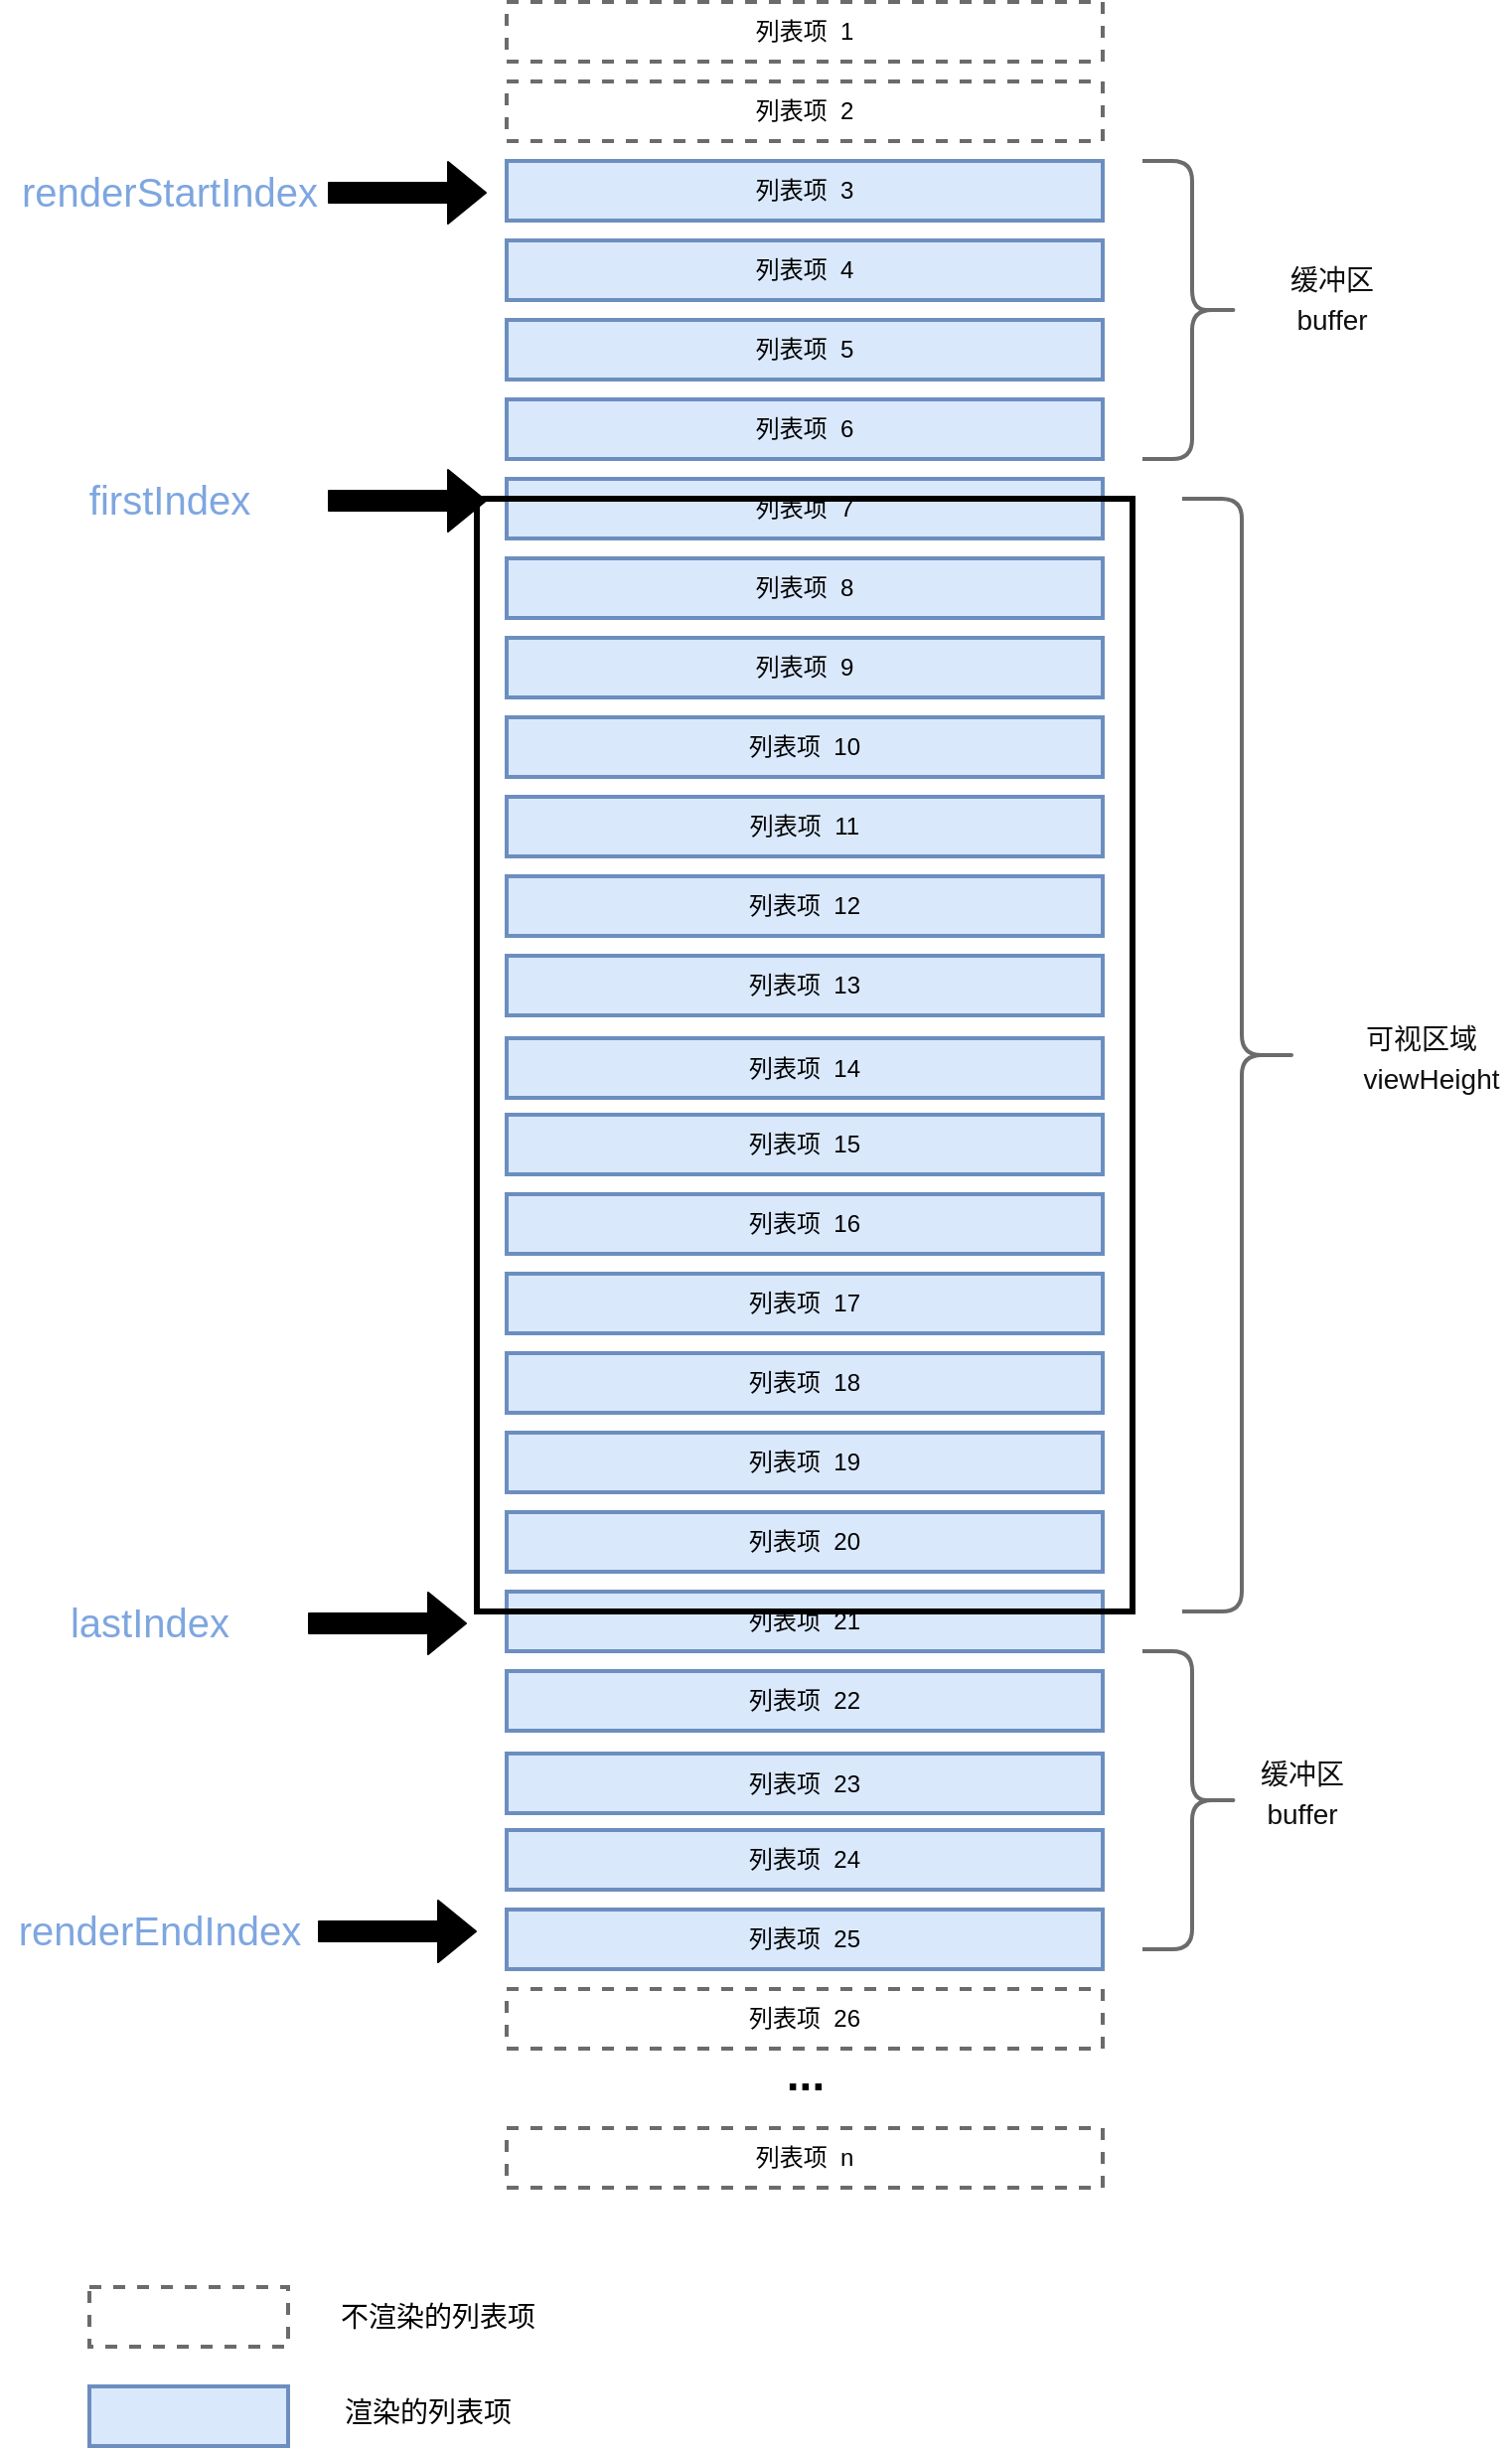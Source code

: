 <mxfile version="13.7.5" type="github">
  <diagram id="oOUND9pGjrlU18bBXw5d" name="Page-1">
    <mxGraphModel dx="1298" dy="687" grid="1" gridSize="10" guides="1" tooltips="1" connect="1" arrows="1" fold="1" page="1" pageScale="1" pageWidth="827" pageHeight="1500" math="0" shadow="0">
      <root>
        <mxCell id="0" />
        <mxCell id="1" parent="0" />
        <mxCell id="e9wrsvjZN6LrBHvfq03S-2" value="列表项&amp;nbsp; 1" style="rounded=0;whiteSpace=wrap;html=1;dashed=1;fillColor=none;strokeWidth=2;strokeColor=#6B6B6B;" vertex="1" parent="1">
          <mxGeometry x="260" y="60" width="300" height="30" as="geometry" />
        </mxCell>
        <mxCell id="e9wrsvjZN6LrBHvfq03S-3" value="列表项&amp;nbsp; 2" style="rounded=0;whiteSpace=wrap;html=1;fillColor=none;strokeWidth=2;strokeColor=#6B6B6B;dashed=1;" vertex="1" parent="1">
          <mxGeometry x="260" y="100" width="300" height="30" as="geometry" />
        </mxCell>
        <mxCell id="e9wrsvjZN6LrBHvfq03S-6" value="列表项&amp;nbsp; 3" style="rounded=0;whiteSpace=wrap;html=1;fillColor=#dae8fc;strokeWidth=2;strokeColor=#6c8ebf;" vertex="1" parent="1">
          <mxGeometry x="260" y="140" width="300" height="30" as="geometry" />
        </mxCell>
        <mxCell id="e9wrsvjZN6LrBHvfq03S-7" value="列表项&amp;nbsp; 4" style="rounded=0;whiteSpace=wrap;html=1;fillColor=#dae8fc;strokeWidth=2;strokeColor=#6c8ebf;" vertex="1" parent="1">
          <mxGeometry x="260" y="180" width="300" height="30" as="geometry" />
        </mxCell>
        <mxCell id="e9wrsvjZN6LrBHvfq03S-8" value="列表项&amp;nbsp; 5" style="rounded=0;whiteSpace=wrap;html=1;fillColor=#dae8fc;strokeWidth=2;strokeColor=#6c8ebf;" vertex="1" parent="1">
          <mxGeometry x="260" y="220" width="300" height="30" as="geometry" />
        </mxCell>
        <mxCell id="e9wrsvjZN6LrBHvfq03S-9" value="列表项&amp;nbsp; 6" style="rounded=0;whiteSpace=wrap;html=1;fillColor=#dae8fc;strokeWidth=2;strokeColor=#6c8ebf;" vertex="1" parent="1">
          <mxGeometry x="260" y="260" width="300" height="30" as="geometry" />
        </mxCell>
        <mxCell id="e9wrsvjZN6LrBHvfq03S-10" value="列表项&amp;nbsp; 7" style="rounded=0;whiteSpace=wrap;html=1;fillColor=#dae8fc;strokeWidth=2;strokeColor=#6c8ebf;" vertex="1" parent="1">
          <mxGeometry x="260" y="300" width="300" height="30" as="geometry" />
        </mxCell>
        <mxCell id="e9wrsvjZN6LrBHvfq03S-11" value="列表项&amp;nbsp; 8" style="rounded=0;whiteSpace=wrap;html=1;fillColor=#dae8fc;strokeWidth=2;strokeColor=#6c8ebf;" vertex="1" parent="1">
          <mxGeometry x="260" y="340" width="300" height="30" as="geometry" />
        </mxCell>
        <mxCell id="e9wrsvjZN6LrBHvfq03S-12" value="列表项&amp;nbsp; 9" style="rounded=0;whiteSpace=wrap;html=1;fillColor=#dae8fc;strokeWidth=2;strokeColor=#6c8ebf;" vertex="1" parent="1">
          <mxGeometry x="260" y="380" width="300" height="30" as="geometry" />
        </mxCell>
        <mxCell id="e9wrsvjZN6LrBHvfq03S-13" value="列表项&amp;nbsp; 10" style="rounded=0;whiteSpace=wrap;html=1;fillColor=#dae8fc;strokeWidth=2;strokeColor=#6c8ebf;" vertex="1" parent="1">
          <mxGeometry x="260" y="420" width="300" height="30" as="geometry" />
        </mxCell>
        <mxCell id="e9wrsvjZN6LrBHvfq03S-14" value="列表项&amp;nbsp; 11" style="rounded=0;whiteSpace=wrap;html=1;fillColor=#dae8fc;strokeWidth=2;strokeColor=#6c8ebf;" vertex="1" parent="1">
          <mxGeometry x="260" y="460" width="300" height="30" as="geometry" />
        </mxCell>
        <mxCell id="e9wrsvjZN6LrBHvfq03S-15" value="列表项&amp;nbsp; 12" style="rounded=0;whiteSpace=wrap;html=1;fillColor=#dae8fc;strokeWidth=2;strokeColor=#6c8ebf;" vertex="1" parent="1">
          <mxGeometry x="260" y="500" width="300" height="30" as="geometry" />
        </mxCell>
        <mxCell id="e9wrsvjZN6LrBHvfq03S-16" value="列表项&amp;nbsp; 13" style="rounded=0;whiteSpace=wrap;html=1;fillColor=#dae8fc;strokeWidth=2;strokeColor=#6c8ebf;" vertex="1" parent="1">
          <mxGeometry x="260" y="540" width="300" height="30" as="geometry" />
        </mxCell>
        <mxCell id="e9wrsvjZN6LrBHvfq03S-17" value="列表项&amp;nbsp; 14" style="rounded=0;whiteSpace=wrap;html=1;fillColor=#dae8fc;strokeWidth=2;strokeColor=#6c8ebf;" vertex="1" parent="1">
          <mxGeometry x="260" y="581.5" width="300" height="30" as="geometry" />
        </mxCell>
        <mxCell id="e9wrsvjZN6LrBHvfq03S-18" value="列表项&amp;nbsp; 15" style="rounded=0;whiteSpace=wrap;html=1;fillColor=#dae8fc;strokeWidth=2;strokeColor=#6c8ebf;" vertex="1" parent="1">
          <mxGeometry x="260" y="620" width="300" height="30" as="geometry" />
        </mxCell>
        <mxCell id="e9wrsvjZN6LrBHvfq03S-19" value="列表项&amp;nbsp; 16" style="rounded=0;whiteSpace=wrap;html=1;fillColor=#dae8fc;strokeWidth=2;strokeColor=#6c8ebf;" vertex="1" parent="1">
          <mxGeometry x="260" y="660" width="300" height="30" as="geometry" />
        </mxCell>
        <mxCell id="e9wrsvjZN6LrBHvfq03S-20" value="列表项&amp;nbsp; 17" style="rounded=0;whiteSpace=wrap;html=1;fillColor=#dae8fc;strokeWidth=2;strokeColor=#6c8ebf;" vertex="1" parent="1">
          <mxGeometry x="260" y="700" width="300" height="30" as="geometry" />
        </mxCell>
        <mxCell id="e9wrsvjZN6LrBHvfq03S-21" value="列表项&amp;nbsp; 18" style="rounded=0;whiteSpace=wrap;html=1;fillColor=#dae8fc;strokeWidth=2;strokeColor=#6c8ebf;" vertex="1" parent="1">
          <mxGeometry x="260" y="740" width="300" height="30" as="geometry" />
        </mxCell>
        <mxCell id="e9wrsvjZN6LrBHvfq03S-22" value="列表项&amp;nbsp; 19" style="rounded=0;whiteSpace=wrap;html=1;fillColor=#dae8fc;strokeWidth=2;strokeColor=#6c8ebf;" vertex="1" parent="1">
          <mxGeometry x="260" y="780" width="300" height="30" as="geometry" />
        </mxCell>
        <mxCell id="e9wrsvjZN6LrBHvfq03S-23" value="列表项&amp;nbsp; 20" style="rounded=0;whiteSpace=wrap;html=1;fillColor=#dae8fc;strokeWidth=2;strokeColor=#6c8ebf;" vertex="1" parent="1">
          <mxGeometry x="260" y="820" width="300" height="30" as="geometry" />
        </mxCell>
        <mxCell id="e9wrsvjZN6LrBHvfq03S-24" value="列表项&amp;nbsp; 21" style="rounded=0;whiteSpace=wrap;html=1;fillColor=#dae8fc;strokeWidth=2;strokeColor=#6c8ebf;" vertex="1" parent="1">
          <mxGeometry x="260" y="860" width="300" height="30" as="geometry" />
        </mxCell>
        <mxCell id="e9wrsvjZN6LrBHvfq03S-25" value="列表项&amp;nbsp; 22" style="rounded=0;whiteSpace=wrap;html=1;fillColor=#dae8fc;strokeWidth=2;strokeColor=#6c8ebf;" vertex="1" parent="1">
          <mxGeometry x="260" y="900" width="300" height="30" as="geometry" />
        </mxCell>
        <mxCell id="e9wrsvjZN6LrBHvfq03S-26" value="列表项&amp;nbsp; 23" style="rounded=0;whiteSpace=wrap;html=1;fillColor=#dae8fc;strokeWidth=2;strokeColor=#6c8ebf;" vertex="1" parent="1">
          <mxGeometry x="260" y="941.5" width="300" height="30" as="geometry" />
        </mxCell>
        <mxCell id="e9wrsvjZN6LrBHvfq03S-27" value="列表项&amp;nbsp; 24" style="rounded=0;whiteSpace=wrap;html=1;fillColor=#dae8fc;strokeWidth=2;strokeColor=#6c8ebf;" vertex="1" parent="1">
          <mxGeometry x="260" y="980" width="300" height="30" as="geometry" />
        </mxCell>
        <mxCell id="e9wrsvjZN6LrBHvfq03S-28" value="列表项&amp;nbsp; 25" style="rounded=0;whiteSpace=wrap;html=1;fillColor=#dae8fc;strokeWidth=2;strokeColor=#6c8ebf;" vertex="1" parent="1">
          <mxGeometry x="260" y="1020" width="300" height="30" as="geometry" />
        </mxCell>
        <mxCell id="e9wrsvjZN6LrBHvfq03S-29" value="列表项&amp;nbsp; 26" style="rounded=0;whiteSpace=wrap;html=1;fillColor=none;strokeWidth=2;strokeColor=#6B6B6B;dashed=1;" vertex="1" parent="1">
          <mxGeometry x="260" y="1060" width="300" height="30" as="geometry" />
        </mxCell>
        <mxCell id="e9wrsvjZN6LrBHvfq03S-30" value="列表项&amp;nbsp; n" style="rounded=0;whiteSpace=wrap;html=1;fillColor=none;strokeWidth=2;strokeColor=#6B6B6B;dashed=1;" vertex="1" parent="1">
          <mxGeometry x="260" y="1130" width="300" height="30" as="geometry" />
        </mxCell>
        <mxCell id="e9wrsvjZN6LrBHvfq03S-31" value="&lt;b&gt;&lt;font style=&quot;font-size: 23px&quot;&gt;...&lt;/font&gt;&lt;/b&gt;" style="text;html=1;align=center;verticalAlign=middle;resizable=0;points=[];autosize=1;" vertex="1" parent="1">
          <mxGeometry x="395" y="1093" width="30" height="20" as="geometry" />
        </mxCell>
        <mxCell id="e9wrsvjZN6LrBHvfq03S-1" value="" style="rounded=0;whiteSpace=wrap;html=1;strokeWidth=3;fillColor=none;" vertex="1" parent="1">
          <mxGeometry x="245" y="310" width="330" height="560" as="geometry" />
        </mxCell>
        <mxCell id="e9wrsvjZN6LrBHvfq03S-32" value="" style="rounded=0;whiteSpace=wrap;html=1;fillColor=none;strokeWidth=2;strokeColor=#6B6B6B;dashed=1;" vertex="1" parent="1">
          <mxGeometry x="50" y="1210" width="100" height="30" as="geometry" />
        </mxCell>
        <mxCell id="e9wrsvjZN6LrBHvfq03S-33" value="" style="rounded=0;whiteSpace=wrap;html=1;fillColor=#dae8fc;strokeWidth=2;strokeColor=#6c8ebf;" vertex="1" parent="1">
          <mxGeometry x="50" y="1260" width="100" height="30" as="geometry" />
        </mxCell>
        <mxCell id="e9wrsvjZN6LrBHvfq03S-34" value="不渲染的列表项" style="text;html=1;align=center;verticalAlign=middle;resizable=0;points=[];autosize=1;fontSize=14;" vertex="1" parent="1">
          <mxGeometry x="170" y="1215" width="110" height="20" as="geometry" />
        </mxCell>
        <mxCell id="e9wrsvjZN6LrBHvfq03S-35" value="渲染的列表项" style="text;html=1;align=center;verticalAlign=middle;resizable=0;points=[];autosize=1;fontSize=14;" vertex="1" parent="1">
          <mxGeometry x="170" y="1263" width="100" height="20" as="geometry" />
        </mxCell>
        <mxCell id="e9wrsvjZN6LrBHvfq03S-36" value="&lt;font style=&quot;font-size: 20px&quot;&gt;renderStartIndex&lt;/font&gt;" style="text;html=1;align=center;verticalAlign=middle;resizable=0;points=[];autosize=1;fontSize=14;fontColor=#7EA6E0;" vertex="1" parent="1">
          <mxGeometry x="10" y="145" width="160" height="20" as="geometry" />
        </mxCell>
        <mxCell id="e9wrsvjZN6LrBHvfq03S-37" value="" style="shape=flexArrow;endArrow=classic;html=1;fontSize=14;labelBackgroundColor=#ffffff;fillColor=#000;" edge="1" parent="1">
          <mxGeometry width="50" height="50" relative="1" as="geometry">
            <mxPoint x="170" y="156" as="sourcePoint" />
            <mxPoint x="250" y="156" as="targetPoint" />
          </mxGeometry>
        </mxCell>
        <mxCell id="e9wrsvjZN6LrBHvfq03S-38" value="&lt;font style=&quot;font-size: 20px&quot;&gt;firstIndex&lt;/font&gt;" style="text;html=1;align=center;verticalAlign=middle;resizable=0;points=[];autosize=1;fontSize=14;fontColor=#7EA6E0;" vertex="1" parent="1">
          <mxGeometry x="40" y="300" width="100" height="20" as="geometry" />
        </mxCell>
        <mxCell id="e9wrsvjZN6LrBHvfq03S-39" value="" style="shape=flexArrow;endArrow=classic;html=1;fontSize=14;labelBackgroundColor=#ffffff;fillColor=#000;" edge="1" parent="1">
          <mxGeometry width="50" height="50" relative="1" as="geometry">
            <mxPoint x="170" y="311" as="sourcePoint" />
            <mxPoint x="250" y="311" as="targetPoint" />
          </mxGeometry>
        </mxCell>
        <mxCell id="e9wrsvjZN6LrBHvfq03S-40" value="&lt;font style=&quot;font-size: 20px&quot;&gt;lastIndex&lt;/font&gt;" style="text;html=1;align=center;verticalAlign=middle;resizable=0;points=[];autosize=1;fontSize=14;fontColor=#7EA6E0;" vertex="1" parent="1">
          <mxGeometry x="30" y="865" width="100" height="20" as="geometry" />
        </mxCell>
        <mxCell id="e9wrsvjZN6LrBHvfq03S-41" value="" style="shape=flexArrow;endArrow=classic;html=1;fontSize=14;labelBackgroundColor=#ffffff;fillColor=#000;" edge="1" parent="1">
          <mxGeometry width="50" height="50" relative="1" as="geometry">
            <mxPoint x="160" y="876" as="sourcePoint" />
            <mxPoint x="240" y="876" as="targetPoint" />
          </mxGeometry>
        </mxCell>
        <mxCell id="e9wrsvjZN6LrBHvfq03S-42" value="&lt;font style=&quot;font-size: 20px&quot;&gt;renderEndIndex&lt;/font&gt;" style="text;html=1;align=center;verticalAlign=middle;resizable=0;points=[];autosize=1;fontSize=14;fontColor=#7EA6E0;" vertex="1" parent="1">
          <mxGeometry x="5" y="1020" width="160" height="20" as="geometry" />
        </mxCell>
        <mxCell id="e9wrsvjZN6LrBHvfq03S-43" value="" style="shape=flexArrow;endArrow=classic;html=1;fontSize=14;labelBackgroundColor=#ffffff;fillColor=#000;" edge="1" parent="1">
          <mxGeometry width="50" height="50" relative="1" as="geometry">
            <mxPoint x="165" y="1031" as="sourcePoint" />
            <mxPoint x="245" y="1031" as="targetPoint" />
          </mxGeometry>
        </mxCell>
        <mxCell id="e9wrsvjZN6LrBHvfq03S-44" value="" style="shape=curlyBracket;whiteSpace=wrap;html=1;rounded=1;strokeColor=#6B6B6B;strokeWidth=2;fillColor=none;fontSize=14;fontColor=#7EA6E0;rotation=-180;" vertex="1" parent="1">
          <mxGeometry x="600" y="310" width="60" height="560" as="geometry" />
        </mxCell>
        <mxCell id="e9wrsvjZN6LrBHvfq03S-45" value="&lt;font color=&quot;#0f0f0f&quot;&gt;可视区域&lt;/font&gt;" style="text;html=1;align=center;verticalAlign=middle;resizable=0;points=[];autosize=1;fontSize=14;fontColor=#7EA6E0;" vertex="1" parent="1">
          <mxGeometry x="685" y="571.5" width="70" height="20" as="geometry" />
        </mxCell>
        <mxCell id="e9wrsvjZN6LrBHvfq03S-46" value="&lt;font color=&quot;#0f0f0f&quot;&gt;viewHeight&lt;/font&gt;" style="text;html=1;align=center;verticalAlign=middle;resizable=0;points=[];autosize=1;fontSize=14;fontColor=#7EA6E0;" vertex="1" parent="1">
          <mxGeometry x="685" y="591.5" width="80" height="20" as="geometry" />
        </mxCell>
        <mxCell id="e9wrsvjZN6LrBHvfq03S-47" value="" style="shape=curlyBracket;whiteSpace=wrap;html=1;rounded=1;strokeColor=#6B6B6B;strokeWidth=2;fillColor=none;fontSize=14;fontColor=#7EA6E0;rotation=-180;" vertex="1" parent="1">
          <mxGeometry x="580" y="140" width="50" height="150" as="geometry" />
        </mxCell>
        <mxCell id="e9wrsvjZN6LrBHvfq03S-48" value="&lt;font color=&quot;#0f0f0f&quot;&gt;缓冲区&lt;/font&gt;" style="text;html=1;align=center;verticalAlign=middle;resizable=0;points=[];autosize=1;fontSize=14;fontColor=#7EA6E0;" vertex="1" parent="1">
          <mxGeometry x="645" y="190" width="60" height="20" as="geometry" />
        </mxCell>
        <mxCell id="e9wrsvjZN6LrBHvfq03S-49" value="&lt;font color=&quot;#0f0f0f&quot;&gt;buffer&lt;/font&gt;" style="text;html=1;align=center;verticalAlign=middle;resizable=0;points=[];autosize=1;fontSize=14;fontColor=#7EA6E0;" vertex="1" parent="1">
          <mxGeometry x="650" y="210" width="50" height="20" as="geometry" />
        </mxCell>
        <mxCell id="e9wrsvjZN6LrBHvfq03S-50" value="" style="shape=curlyBracket;whiteSpace=wrap;html=1;rounded=1;strokeColor=#6B6B6B;strokeWidth=2;fillColor=none;fontSize=14;fontColor=#7EA6E0;rotation=-180;" vertex="1" parent="1">
          <mxGeometry x="580" y="890" width="50" height="150" as="geometry" />
        </mxCell>
        <mxCell id="e9wrsvjZN6LrBHvfq03S-51" value="&lt;font color=&quot;#0f0f0f&quot;&gt;缓冲区&lt;/font&gt;" style="text;html=1;align=center;verticalAlign=middle;resizable=0;points=[];autosize=1;fontSize=14;fontColor=#7EA6E0;" vertex="1" parent="1">
          <mxGeometry x="630" y="941.5" width="60" height="20" as="geometry" />
        </mxCell>
        <mxCell id="e9wrsvjZN6LrBHvfq03S-52" value="&lt;font color=&quot;#0f0f0f&quot;&gt;buffer&lt;/font&gt;" style="text;html=1;align=center;verticalAlign=middle;resizable=0;points=[];autosize=1;fontSize=14;fontColor=#7EA6E0;" vertex="1" parent="1">
          <mxGeometry x="635" y="961.5" width="50" height="20" as="geometry" />
        </mxCell>
      </root>
    </mxGraphModel>
  </diagram>
</mxfile>
